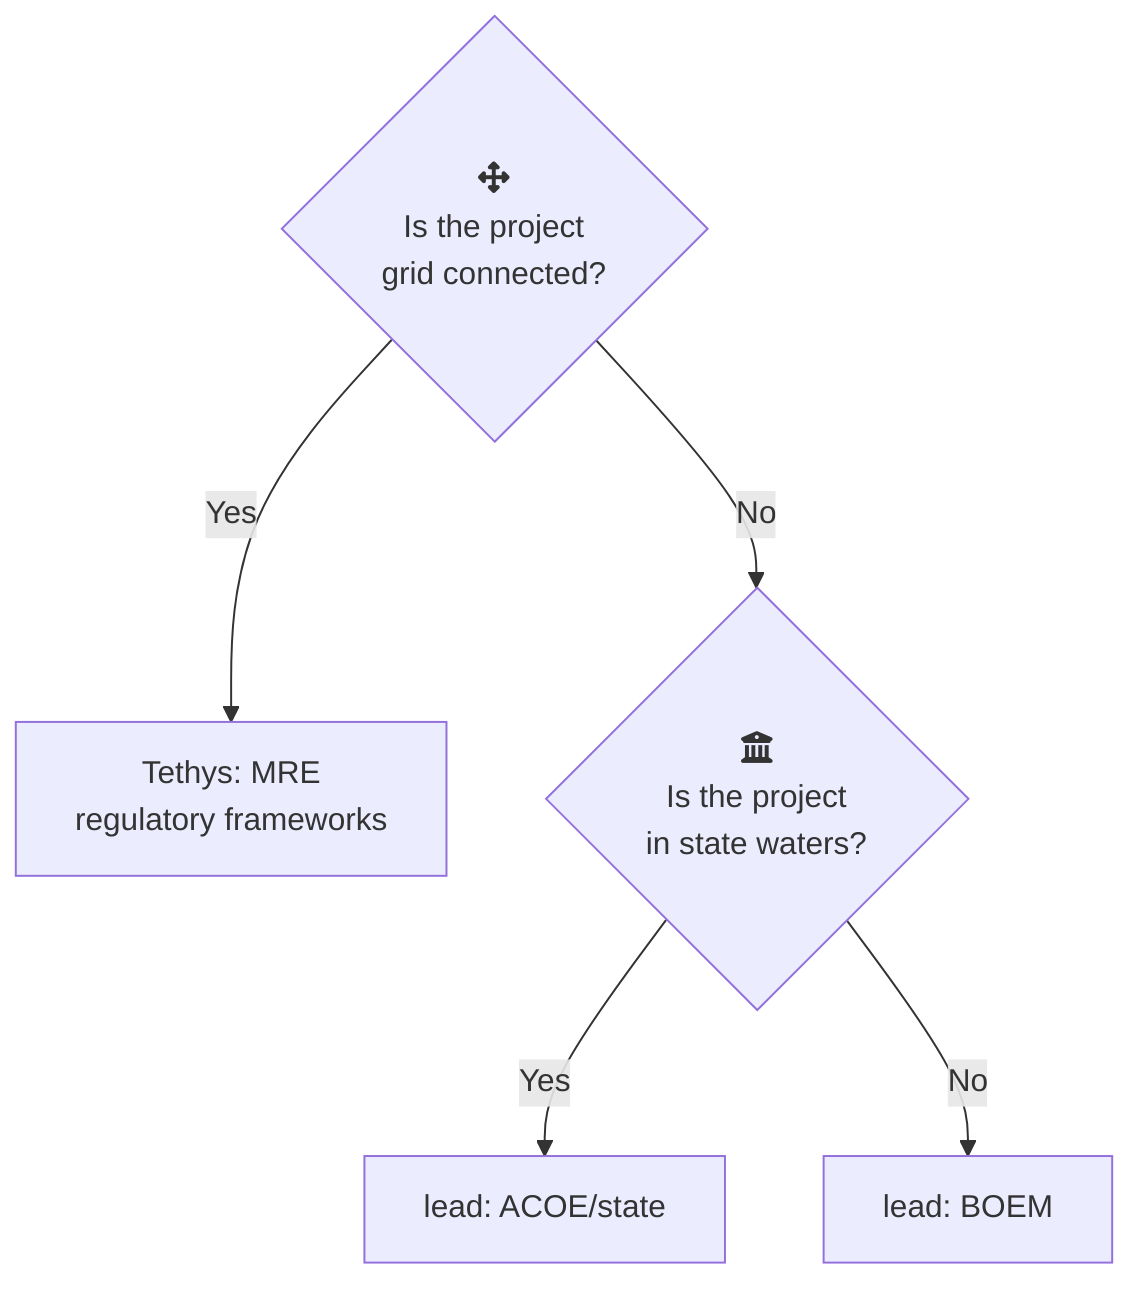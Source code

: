 graph TD
grid-->|Yes|tethys
grid-->|No|state
state-->|Yes|acoe
state-->|No|boem
grid{fa:fa-arrows-alt<br>Is the project<br>grid connected?}
tethys[Tethys: MRE<br/>regulatory frameworks]
%% click tethys "https://tethys.pnnl.gov/regulatory-frameworks-marine-renewable-energy#United%20States%20of%20America" "Regulatory Frameworks for Marine Renewable Energy: USA"
click tethys "./modals/test_modal.html" "Regulatory Frameworks for Marine Renewable Energy: USA"
state{fa:fa-institution<br>Is the project<br>in state waters?}
boem[lead: BOEM]
acoe[lead: ACOE/state]

%% see in mermaid-live-editor: https://mermaid-js.github.io/mermaid-live-editor/#/edit/eyJjb2RlIjoiZ3JhcGggVERcbmdyaWQtLT58WWVzfHRldGh5c1xuZ3JpZC0tPnxOb3xzdGF0ZVxuc3RhdGUtLT58WWVzfGFjb2VcbnN0YXRlLS0-fE5vfGJvZW1cbmdyaWR7ZmE6ZmEtYXJyb3dzLWFsdDxicj5JcyB0aGUgcHJvamVjdDxicj5ncmlkIGNvbm5lY3RlZD99XG50ZXRoeXNbVGV0aHlzOiBNUkU8YnIvPnJlZ3VsYXRvcnkgZnJhbWV3b3Jrc11cbmNsaWNrIHRldGh5cyBcImh0dHBzOi8vdGV0aHlzLnBubmwuZ292L3JlZ3VsYXRvcnktZnJhbWV3b3Jrcy1tYXJpbmUtcmVuZXdhYmxlLWVuZXJneSNVbml0ZWQlMjBTdGF0ZXMlMjBvZiUyMEFtZXJpY2FcIiBcIlJlZ3VsYXRvcnkgRnJhbWV3b3JrcyBmb3IgTWFyaW5lIFJlbmV3YWJsZSBFbmVyZ3k6IFVTQVwiXG5zdGF0ZXtmYTpmYS1pbnN0aXR1dGlvbjxicj5JcyB0aGUgcHJvamVjdDxicj5pbiBzdGF0ZSB3YXRlcnM_fVxuYm9lbVtsZWFkOiBCT0VNXVxuYWNvZVtsZWFkOiBBQ09FL3N0YXRlXSIsIm1lcm1haWQiOnsidGhlbWUiOiJkZWZhdWx0In0sInVwZGF0ZUVkaXRvciI6ZmFsc2V9